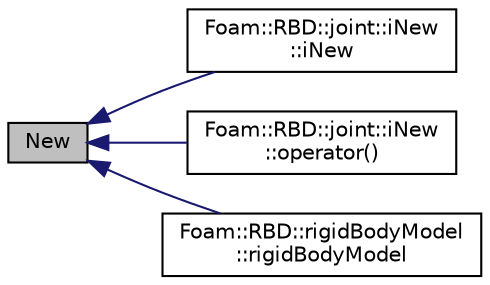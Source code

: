 digraph "New"
{
  bgcolor="transparent";
  edge [fontname="Helvetica",fontsize="10",labelfontname="Helvetica",labelfontsize="10"];
  node [fontname="Helvetica",fontsize="10",shape=record];
  rankdir="LR";
  Node1 [label="New",height=0.2,width=0.4,color="black", fillcolor="grey75", style="filled", fontcolor="black"];
  Node1 -> Node2 [dir="back",color="midnightblue",fontsize="10",style="solid",fontname="Helvetica"];
  Node2 [label="Foam::RBD::joint::iNew\l::iNew",height=0.2,width=0.4,color="black",URL="$a01076.html#a61955e2a18bf73b73abb256d14ca101a"];
  Node1 -> Node3 [dir="back",color="midnightblue",fontsize="10",style="solid",fontname="Helvetica"];
  Node3 [label="Foam::RBD::joint::iNew\l::operator()",height=0.2,width=0.4,color="black",URL="$a01076.html#a928521da9c1c1a5893f004cf8aaad8ea"];
  Node1 -> Node4 [dir="back",color="midnightblue",fontsize="10",style="solid",fontname="Helvetica"];
  Node4 [label="Foam::RBD::rigidBodyModel\l::rigidBodyModel",height=0.2,width=0.4,color="black",URL="$a02262.html#a1af588816720e7f758ae2c7429a50c57",tooltip="Construct from dictionary. "];
}
